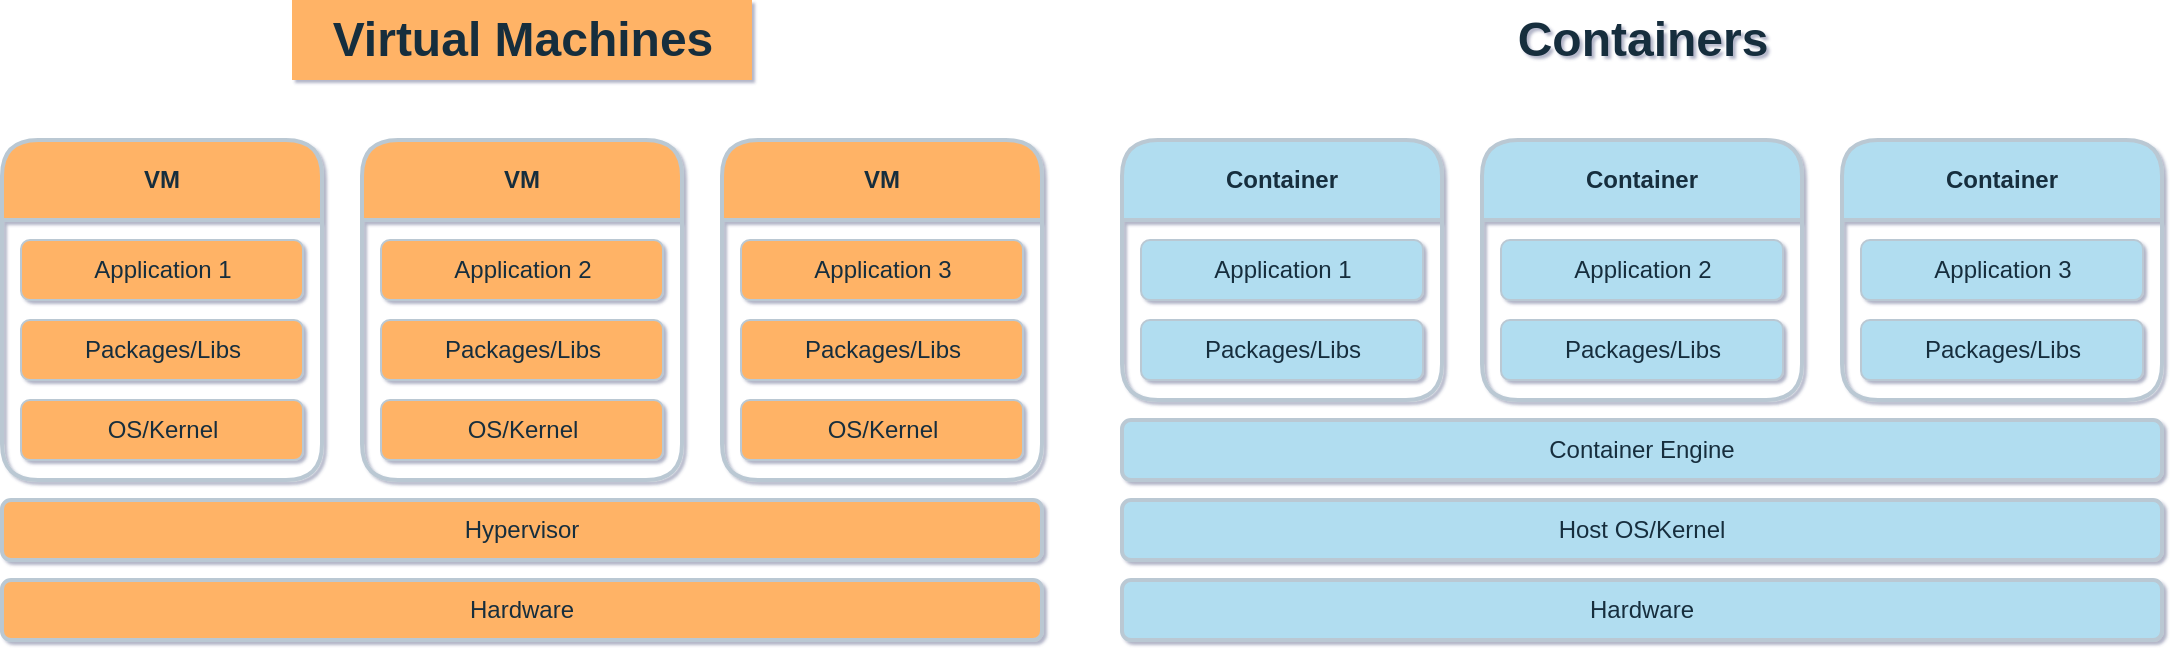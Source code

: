 <mxfile version="24.2.3" type="github">
  <diagram name="Page-1" id="NEoU70wVajL5JJv38msS">
    <mxGraphModel dx="1405" dy="801" grid="1" gridSize="10" guides="1" tooltips="1" connect="1" arrows="1" fold="1" page="0" pageScale="1" pageWidth="2380" pageHeight="3107" math="0" shadow="1">
      <root>
        <mxCell id="0" />
        <mxCell id="1" parent="0" />
        <mxCell id="mblLa4lRtX7iv2Hx7u9U-1" value="Container Engine" style="rounded=1;whiteSpace=wrap;html=1;strokeWidth=2;swimlaneLine=1;shadow=0;labelBackgroundColor=none;fillColor=#B1DDF0;strokeColor=#BAC8D3;fontColor=#182E3E;" vertex="1" parent="1">
          <mxGeometry x="840" y="360" width="520" height="30" as="geometry" />
        </mxCell>
        <mxCell id="mblLa4lRtX7iv2Hx7u9U-10" value="VM" style="swimlane;whiteSpace=wrap;html=1;startSize=40;swimlaneFillColor=none;strokeWidth=2;rounded=1;swimlaneLine=1;shadow=0;labelBackgroundColor=none;fillColor=#FFB366;strokeColor=#BAC8D3;fontColor=#182E3E;" vertex="1" parent="1">
          <mxGeometry x="280" y="220" width="160" height="170" as="geometry" />
        </mxCell>
        <mxCell id="mblLa4lRtX7iv2Hx7u9U-3" value="Application 1" style="rounded=1;whiteSpace=wrap;html=1;swimlaneLine=1;shadow=0;labelBackgroundColor=none;fillColor=#FFB366;strokeColor=#BAC8D3;fontColor=#182E3E;" vertex="1" parent="mblLa4lRtX7iv2Hx7u9U-10">
          <mxGeometry x="9.5" y="50" width="141" height="30" as="geometry" />
        </mxCell>
        <mxCell id="mblLa4lRtX7iv2Hx7u9U-6" value="Packages/Libs" style="rounded=1;whiteSpace=wrap;html=1;swimlaneLine=1;shadow=0;labelBackgroundColor=none;fillColor=#FFB366;strokeColor=#BAC8D3;fontColor=#182E3E;" vertex="1" parent="mblLa4lRtX7iv2Hx7u9U-10">
          <mxGeometry x="9.5" y="90" width="141" height="30" as="geometry" />
        </mxCell>
        <mxCell id="mblLa4lRtX7iv2Hx7u9U-9" value="OS/Kernel" style="rounded=1;whiteSpace=wrap;html=1;swimlaneLine=1;shadow=0;labelBackgroundColor=none;fillColor=#FFB366;strokeColor=#BAC8D3;fontColor=#182E3E;" vertex="1" parent="mblLa4lRtX7iv2Hx7u9U-10">
          <mxGeometry x="9.5" y="130" width="141" height="30" as="geometry" />
        </mxCell>
        <mxCell id="mblLa4lRtX7iv2Hx7u9U-20" value="Container" style="swimlane;whiteSpace=wrap;html=1;startSize=40;strokeWidth=2;rounded=1;swimlaneLine=1;shadow=0;labelBackgroundColor=none;fillColor=#B1DDF0;strokeColor=#BAC8D3;fontColor=#182E3E;" vertex="1" parent="1">
          <mxGeometry x="840" y="220" width="160" height="130" as="geometry" />
        </mxCell>
        <mxCell id="mblLa4lRtX7iv2Hx7u9U-21" value="Application 1" style="rounded=1;whiteSpace=wrap;html=1;swimlaneLine=1;shadow=0;labelBackgroundColor=none;fillColor=#B1DDF0;strokeColor=#BAC8D3;fontColor=#182E3E;" vertex="1" parent="mblLa4lRtX7iv2Hx7u9U-20">
          <mxGeometry x="9.5" y="50" width="141" height="30" as="geometry" />
        </mxCell>
        <mxCell id="mblLa4lRtX7iv2Hx7u9U-22" value="Packages/Libs" style="rounded=1;whiteSpace=wrap;html=1;swimlaneLine=1;shadow=0;labelBackgroundColor=none;fillColor=#B1DDF0;strokeColor=#BAC8D3;fontColor=#182E3E;" vertex="1" parent="mblLa4lRtX7iv2Hx7u9U-20">
          <mxGeometry x="9.5" y="90" width="141" height="30" as="geometry" />
        </mxCell>
        <mxCell id="mblLa4lRtX7iv2Hx7u9U-31" value="Host OS/Kernel" style="rounded=1;whiteSpace=wrap;html=1;strokeWidth=2;swimlaneLine=1;shadow=0;labelBackgroundColor=none;fillColor=#B1DDF0;strokeColor=#BAC8D3;fontColor=#182E3E;" vertex="1" parent="1">
          <mxGeometry x="840" y="400" width="520" height="30" as="geometry" />
        </mxCell>
        <mxCell id="mblLa4lRtX7iv2Hx7u9U-32" value="Hardware" style="rounded=1;whiteSpace=wrap;html=1;strokeWidth=2;swimlaneLine=1;shadow=0;labelBackgroundColor=none;fillColor=#FFB366;strokeColor=#BAC8D3;fontColor=#182E3E;" vertex="1" parent="1">
          <mxGeometry x="280" y="440" width="520" height="30" as="geometry" />
        </mxCell>
        <mxCell id="mblLa4lRtX7iv2Hx7u9U-33" value="Hardware" style="rounded=1;whiteSpace=wrap;html=1;strokeWidth=2;swimlaneLine=1;shadow=0;labelBackgroundColor=none;fillColor=#B1DDF0;strokeColor=#BAC8D3;fontColor=#182E3E;" vertex="1" parent="1">
          <mxGeometry x="840" y="440" width="520" height="30" as="geometry" />
        </mxCell>
        <mxCell id="mblLa4lRtX7iv2Hx7u9U-34" value="Hypervisor" style="rounded=1;whiteSpace=wrap;html=1;strokeWidth=2;swimlaneLine=1;shadow=0;labelBackgroundColor=none;fillColor=#FFB366;strokeColor=#BAC8D3;fontColor=#182E3E;" vertex="1" parent="1">
          <mxGeometry x="280" y="400" width="520" height="30" as="geometry" />
        </mxCell>
        <mxCell id="mblLa4lRtX7iv2Hx7u9U-35" value="VM" style="swimlane;whiteSpace=wrap;html=1;startSize=40;swimlaneFillColor=none;strokeWidth=2;rounded=1;swimlaneLine=1;shadow=0;labelBackgroundColor=none;fillColor=#FFB366;strokeColor=#BAC8D3;fontColor=#182E3E;" vertex="1" parent="1">
          <mxGeometry x="640" y="220" width="160" height="170" as="geometry" />
        </mxCell>
        <mxCell id="mblLa4lRtX7iv2Hx7u9U-36" value="Application 3" style="rounded=1;whiteSpace=wrap;html=1;swimlaneLine=1;shadow=0;labelBackgroundColor=none;fillColor=#FFB366;strokeColor=#BAC8D3;fontColor=#182E3E;" vertex="1" parent="mblLa4lRtX7iv2Hx7u9U-35">
          <mxGeometry x="9.5" y="50" width="141" height="30" as="geometry" />
        </mxCell>
        <mxCell id="mblLa4lRtX7iv2Hx7u9U-37" value="Packages/Libs" style="rounded=1;whiteSpace=wrap;html=1;swimlaneLine=1;shadow=0;labelBackgroundColor=none;fillColor=#FFB366;strokeColor=#BAC8D3;fontColor=#182E3E;" vertex="1" parent="mblLa4lRtX7iv2Hx7u9U-35">
          <mxGeometry x="9.5" y="90" width="141" height="30" as="geometry" />
        </mxCell>
        <mxCell id="mblLa4lRtX7iv2Hx7u9U-38" value="OS/Kernel" style="rounded=1;whiteSpace=wrap;html=1;swimlaneLine=1;shadow=0;labelBackgroundColor=none;fillColor=#FFB366;strokeColor=#BAC8D3;fontColor=#182E3E;" vertex="1" parent="mblLa4lRtX7iv2Hx7u9U-35">
          <mxGeometry x="9.5" y="130" width="141" height="30" as="geometry" />
        </mxCell>
        <mxCell id="mblLa4lRtX7iv2Hx7u9U-39" value="VM" style="swimlane;whiteSpace=wrap;html=1;startSize=40;swimlaneFillColor=none;strokeWidth=2;rounded=1;swimlaneLine=1;shadow=0;labelBackgroundColor=none;fillColor=#FFB366;strokeColor=#BAC8D3;fontColor=#182E3E;" vertex="1" parent="1">
          <mxGeometry x="460" y="220" width="160" height="170" as="geometry" />
        </mxCell>
        <mxCell id="mblLa4lRtX7iv2Hx7u9U-40" value="Application 2" style="rounded=1;whiteSpace=wrap;html=1;swimlaneLine=1;shadow=0;labelBackgroundColor=none;fillColor=#FFB366;strokeColor=#BAC8D3;fontColor=#182E3E;" vertex="1" parent="mblLa4lRtX7iv2Hx7u9U-39">
          <mxGeometry x="9.5" y="50" width="141" height="30" as="geometry" />
        </mxCell>
        <mxCell id="mblLa4lRtX7iv2Hx7u9U-41" value="Packages/Libs" style="rounded=1;whiteSpace=wrap;html=1;swimlaneLine=1;shadow=0;labelBackgroundColor=none;fillColor=#FFB366;strokeColor=#BAC8D3;fontColor=#182E3E;" vertex="1" parent="mblLa4lRtX7iv2Hx7u9U-39">
          <mxGeometry x="9.5" y="90" width="141" height="30" as="geometry" />
        </mxCell>
        <mxCell id="mblLa4lRtX7iv2Hx7u9U-42" value="OS/Kernel" style="rounded=1;whiteSpace=wrap;html=1;swimlaneLine=1;shadow=0;labelBackgroundColor=none;fillColor=#FFB366;strokeColor=#BAC8D3;fontColor=#182E3E;" vertex="1" parent="mblLa4lRtX7iv2Hx7u9U-39">
          <mxGeometry x="9.5" y="130" width="141" height="30" as="geometry" />
        </mxCell>
        <mxCell id="mblLa4lRtX7iv2Hx7u9U-44" value="Container" style="swimlane;whiteSpace=wrap;html=1;startSize=40;strokeWidth=2;rounded=1;swimlaneLine=1;shadow=0;labelBackgroundColor=none;fillColor=#B1DDF0;strokeColor=#BAC8D3;fontColor=#182E3E;" vertex="1" parent="1">
          <mxGeometry x="1020" y="220" width="160" height="130" as="geometry" />
        </mxCell>
        <mxCell id="mblLa4lRtX7iv2Hx7u9U-45" value="Application 2" style="rounded=1;whiteSpace=wrap;html=1;swimlaneLine=1;shadow=0;labelBackgroundColor=none;fillColor=#B1DDF0;strokeColor=#BAC8D3;fontColor=#182E3E;" vertex="1" parent="mblLa4lRtX7iv2Hx7u9U-44">
          <mxGeometry x="9.5" y="50" width="141" height="30" as="geometry" />
        </mxCell>
        <mxCell id="mblLa4lRtX7iv2Hx7u9U-46" value="Packages/Libs" style="rounded=1;whiteSpace=wrap;html=1;swimlaneLine=1;shadow=0;labelBackgroundColor=none;fillColor=#B1DDF0;strokeColor=#BAC8D3;fontColor=#182E3E;" vertex="1" parent="mblLa4lRtX7iv2Hx7u9U-44">
          <mxGeometry x="9.5" y="90" width="141" height="30" as="geometry" />
        </mxCell>
        <mxCell id="mblLa4lRtX7iv2Hx7u9U-47" value="Container" style="swimlane;whiteSpace=wrap;html=1;startSize=40;strokeWidth=2;rounded=1;swimlaneLine=1;shadow=0;labelBackgroundColor=none;fillColor=#B1DDF0;strokeColor=#BAC8D3;fontColor=#182E3E;" vertex="1" parent="1">
          <mxGeometry x="1200" y="220" width="160" height="130" as="geometry" />
        </mxCell>
        <mxCell id="mblLa4lRtX7iv2Hx7u9U-48" value="Application 3" style="rounded=1;whiteSpace=wrap;html=1;swimlaneLine=1;shadow=0;labelBackgroundColor=none;fillColor=#B1DDF0;strokeColor=#BAC8D3;fontColor=#182E3E;" vertex="1" parent="mblLa4lRtX7iv2Hx7u9U-47">
          <mxGeometry x="9.5" y="50" width="141" height="30" as="geometry" />
        </mxCell>
        <mxCell id="mblLa4lRtX7iv2Hx7u9U-49" value="Packages/Libs" style="rounded=1;whiteSpace=wrap;html=1;swimlaneLine=1;shadow=0;labelBackgroundColor=none;fillColor=#B1DDF0;strokeColor=#BAC8D3;fontColor=#182E3E;" vertex="1" parent="mblLa4lRtX7iv2Hx7u9U-47">
          <mxGeometry x="9.5" y="90" width="141" height="30" as="geometry" />
        </mxCell>
        <mxCell id="mblLa4lRtX7iv2Hx7u9U-52" value="Virtual Machines" style="text;strokeColor=none;fillColor=#FFB366;html=1;fontSize=24;fontStyle=1;verticalAlign=middle;align=center;fontColor=#182E3E;" vertex="1" parent="1">
          <mxGeometry x="425" y="150" width="230" height="40" as="geometry" />
        </mxCell>
        <mxCell id="mblLa4lRtX7iv2Hx7u9U-53" value="Containers" style="text;strokeColor=none;fillColor=none;html=1;fontSize=24;fontStyle=1;verticalAlign=middle;align=center;fontColor=#182E3E;" vertex="1" parent="1">
          <mxGeometry x="985" y="150" width="230" height="40" as="geometry" />
        </mxCell>
      </root>
    </mxGraphModel>
  </diagram>
</mxfile>
